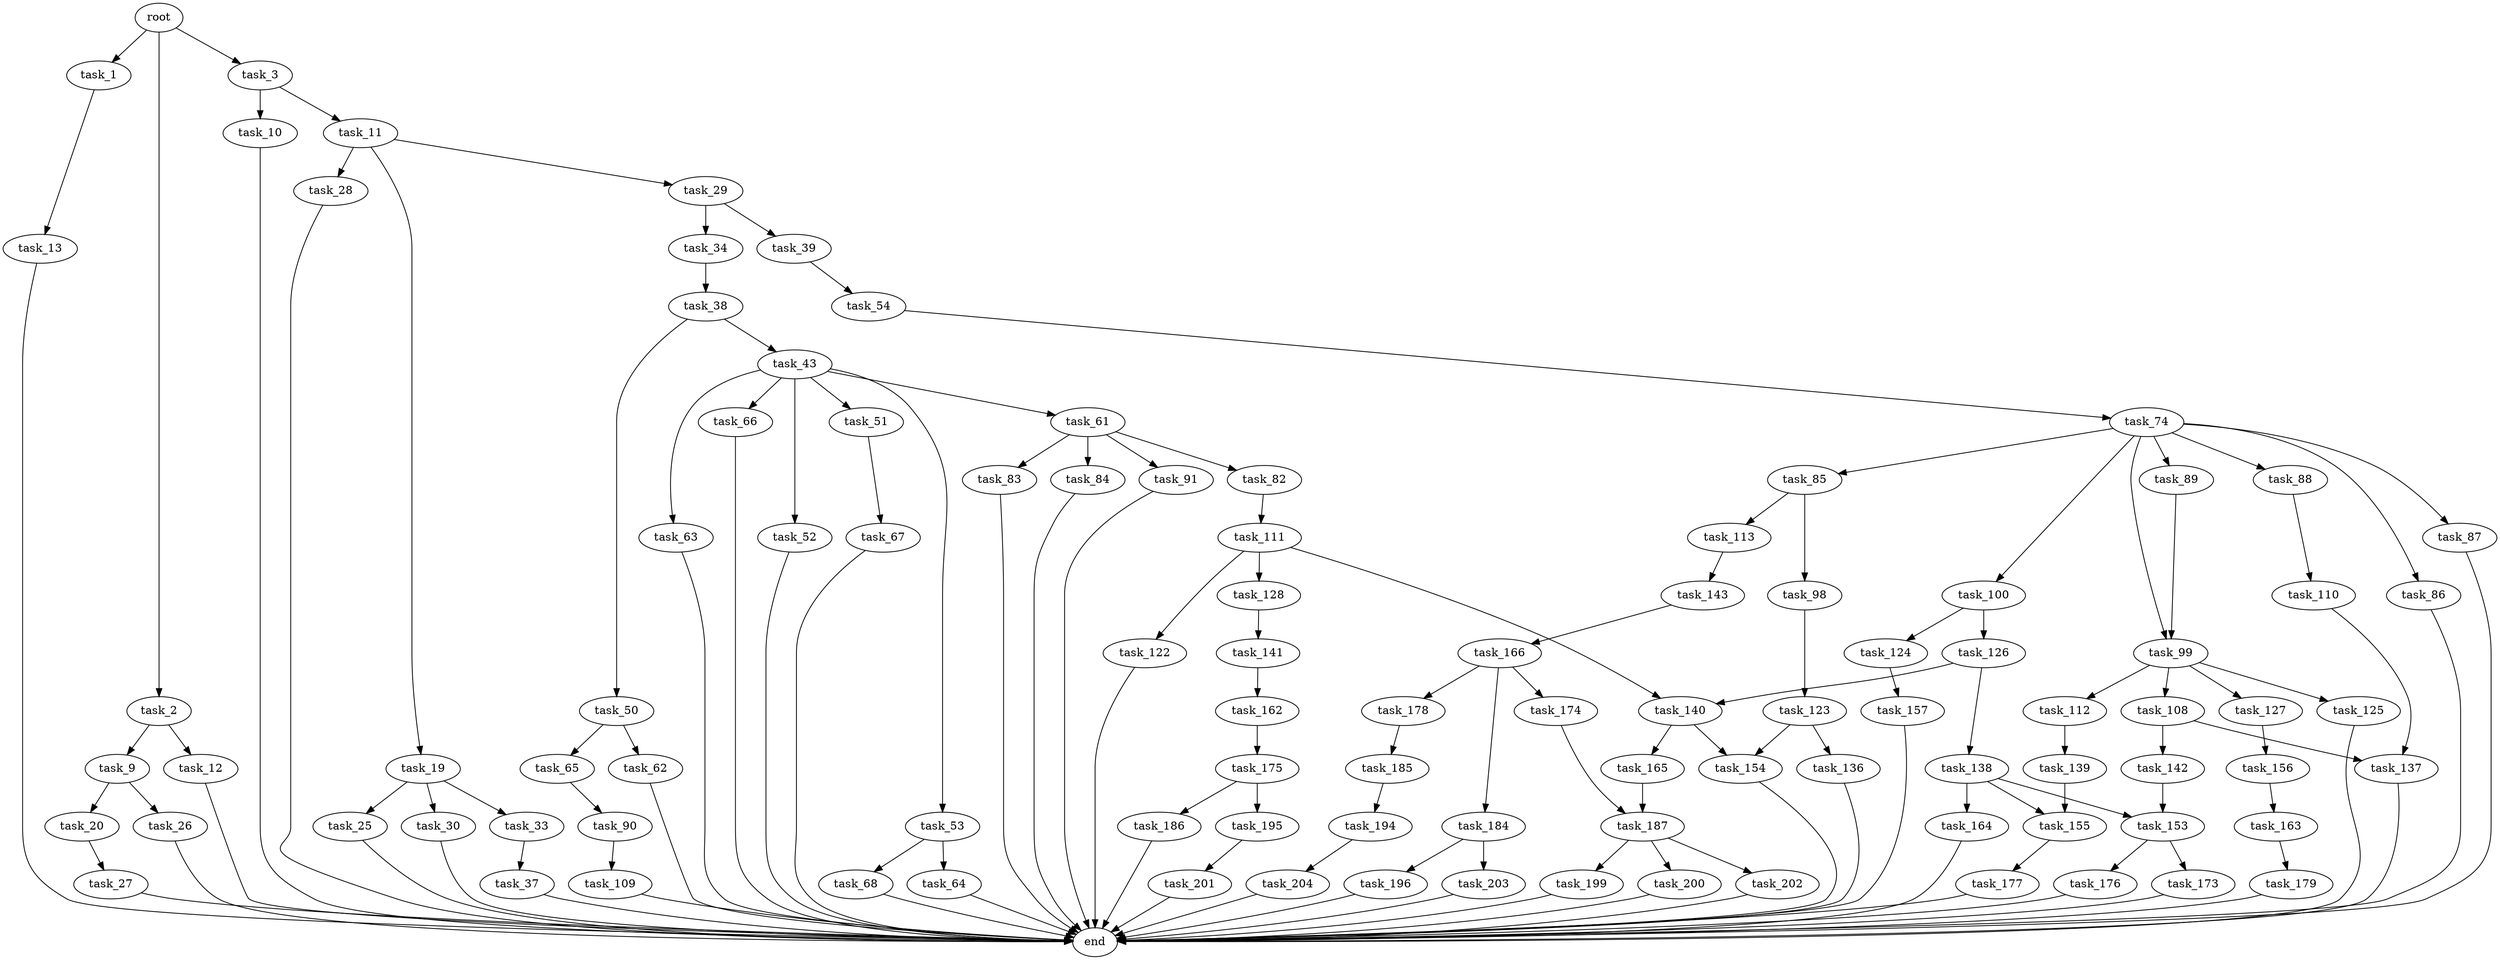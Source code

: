 digraph G {
  root [size="0.000000"];
  task_1 [size="125234524152.000000"];
  task_2 [size="1073741824000.000000"];
  task_3 [size="245462413578.000000"];
  task_13 [size="21038443809.000000"];
  task_9 [size="368293445632.000000"];
  task_12 [size="28991029248.000000"];
  task_10 [size="1073741824000.000000"];
  task_11 [size="6164209791.000000"];
  task_20 [size="236304061720.000000"];
  task_26 [size="782757789696.000000"];
  end [size="0.000000"];
  task_19 [size="11247787618.000000"];
  task_28 [size="7227383741.000000"];
  task_29 [size="38475487788.000000"];
  task_25 [size="22767956005.000000"];
  task_30 [size="782757789696.000000"];
  task_33 [size="4243490931.000000"];
  task_27 [size="10882780402.000000"];
  task_34 [size="42399531950.000000"];
  task_39 [size="68719476736.000000"];
  task_37 [size="368293445632.000000"];
  task_38 [size="68719476736.000000"];
  task_43 [size="368293445632.000000"];
  task_50 [size="2629744011.000000"];
  task_54 [size="217101052350.000000"];
  task_51 [size="1073741824000.000000"];
  task_52 [size="368293445632.000000"];
  task_53 [size="5717864034.000000"];
  task_61 [size="23137175100.000000"];
  task_63 [size="35541226842.000000"];
  task_66 [size="134217728000.000000"];
  task_62 [size="368293445632.000000"];
  task_65 [size="15569621797.000000"];
  task_67 [size="280109348.000000"];
  task_64 [size="8720960437.000000"];
  task_68 [size="28991029248.000000"];
  task_74 [size="22308419427.000000"];
  task_82 [size="35679846667.000000"];
  task_83 [size="85676625744.000000"];
  task_84 [size="939464075201.000000"];
  task_91 [size="33364530416.000000"];
  task_90 [size="231928233984.000000"];
  task_85 [size="130672961741.000000"];
  task_86 [size="607030304638.000000"];
  task_87 [size="2745327860.000000"];
  task_88 [size="15898200249.000000"];
  task_89 [size="112443121459.000000"];
  task_99 [size="134217728000.000000"];
  task_100 [size="14505861484.000000"];
  task_111 [size="15750713638.000000"];
  task_98 [size="961416439097.000000"];
  task_113 [size="55898584754.000000"];
  task_110 [size="102392875224.000000"];
  task_109 [size="28991029248.000000"];
  task_123 [size="549755813888.000000"];
  task_108 [size="673791366.000000"];
  task_112 [size="192426039434.000000"];
  task_125 [size="259670368902.000000"];
  task_127 [size="1531031357.000000"];
  task_124 [size="368293445632.000000"];
  task_126 [size="541554820351.000000"];
  task_137 [size="612656311.000000"];
  task_142 [size="587029075828.000000"];
  task_122 [size="134217728000.000000"];
  task_128 [size="272254900406.000000"];
  task_140 [size="10105879672.000000"];
  task_139 [size="4129307105.000000"];
  task_143 [size="124667822688.000000"];
  task_136 [size="7781280364.000000"];
  task_154 [size="7153643781.000000"];
  task_157 [size="134217728000.000000"];
  task_138 [size="231928233984.000000"];
  task_156 [size="747265626311.000000"];
  task_141 [size="1073741824000.000000"];
  task_153 [size="134217728000.000000"];
  task_155 [size="19724251168.000000"];
  task_164 [size="8589934592.000000"];
  task_165 [size="68719476736.000000"];
  task_162 [size="27562893826.000000"];
  task_166 [size="939107751114.000000"];
  task_173 [size="54112102196.000000"];
  task_176 [size="231928233984.000000"];
  task_177 [size="178341537599.000000"];
  task_163 [size="549755813888.000000"];
  task_175 [size="68719476736.000000"];
  task_179 [size="7608804118.000000"];
  task_187 [size="8589934592.000000"];
  task_174 [size="88972870080.000000"];
  task_178 [size="305281260761.000000"];
  task_184 [size="3574119326.000000"];
  task_186 [size="13284684827.000000"];
  task_195 [size="68719476736.000000"];
  task_185 [size="786048977.000000"];
  task_196 [size="883791720552.000000"];
  task_203 [size="8589934592.000000"];
  task_194 [size="100907141391.000000"];
  task_199 [size="419010113307.000000"];
  task_200 [size="8573165864.000000"];
  task_202 [size="782757789696.000000"];
  task_204 [size="382966344038.000000"];
  task_201 [size="401466567036.000000"];

  root -> task_1 [size="1.000000"];
  root -> task_2 [size="1.000000"];
  root -> task_3 [size="1.000000"];
  task_1 -> task_13 [size="134217728.000000"];
  task_2 -> task_9 [size="838860800.000000"];
  task_2 -> task_12 [size="838860800.000000"];
  task_3 -> task_10 [size="301989888.000000"];
  task_3 -> task_11 [size="301989888.000000"];
  task_13 -> end [size="1.000000"];
  task_9 -> task_20 [size="411041792.000000"];
  task_9 -> task_26 [size="411041792.000000"];
  task_12 -> end [size="1.000000"];
  task_10 -> end [size="1.000000"];
  task_11 -> task_19 [size="209715200.000000"];
  task_11 -> task_28 [size="209715200.000000"];
  task_11 -> task_29 [size="209715200.000000"];
  task_20 -> task_27 [size="838860800.000000"];
  task_26 -> end [size="1.000000"];
  task_19 -> task_25 [size="209715200.000000"];
  task_19 -> task_30 [size="209715200.000000"];
  task_19 -> task_33 [size="209715200.000000"];
  task_28 -> end [size="1.000000"];
  task_29 -> task_34 [size="134217728.000000"];
  task_29 -> task_39 [size="134217728.000000"];
  task_25 -> end [size="1.000000"];
  task_30 -> end [size="1.000000"];
  task_33 -> task_37 [size="134217728.000000"];
  task_27 -> end [size="1.000000"];
  task_34 -> task_38 [size="33554432.000000"];
  task_39 -> task_54 [size="134217728.000000"];
  task_37 -> end [size="1.000000"];
  task_38 -> task_43 [size="134217728.000000"];
  task_38 -> task_50 [size="134217728.000000"];
  task_43 -> task_51 [size="411041792.000000"];
  task_43 -> task_52 [size="411041792.000000"];
  task_43 -> task_53 [size="411041792.000000"];
  task_43 -> task_61 [size="411041792.000000"];
  task_43 -> task_63 [size="411041792.000000"];
  task_43 -> task_66 [size="411041792.000000"];
  task_50 -> task_62 [size="209715200.000000"];
  task_50 -> task_65 [size="209715200.000000"];
  task_54 -> task_74 [size="301989888.000000"];
  task_51 -> task_67 [size="838860800.000000"];
  task_52 -> end [size="1.000000"];
  task_53 -> task_64 [size="134217728.000000"];
  task_53 -> task_68 [size="134217728.000000"];
  task_61 -> task_82 [size="536870912.000000"];
  task_61 -> task_83 [size="536870912.000000"];
  task_61 -> task_84 [size="536870912.000000"];
  task_61 -> task_91 [size="536870912.000000"];
  task_63 -> end [size="1.000000"];
  task_66 -> end [size="1.000000"];
  task_62 -> end [size="1.000000"];
  task_65 -> task_90 [size="838860800.000000"];
  task_67 -> end [size="1.000000"];
  task_64 -> end [size="1.000000"];
  task_68 -> end [size="1.000000"];
  task_74 -> task_85 [size="33554432.000000"];
  task_74 -> task_86 [size="33554432.000000"];
  task_74 -> task_87 [size="33554432.000000"];
  task_74 -> task_88 [size="33554432.000000"];
  task_74 -> task_89 [size="33554432.000000"];
  task_74 -> task_99 [size="33554432.000000"];
  task_74 -> task_100 [size="33554432.000000"];
  task_82 -> task_111 [size="679477248.000000"];
  task_83 -> end [size="1.000000"];
  task_84 -> end [size="1.000000"];
  task_91 -> end [size="1.000000"];
  task_90 -> task_109 [size="301989888.000000"];
  task_85 -> task_98 [size="301989888.000000"];
  task_85 -> task_113 [size="301989888.000000"];
  task_86 -> end [size="1.000000"];
  task_87 -> end [size="1.000000"];
  task_88 -> task_110 [size="301989888.000000"];
  task_89 -> task_99 [size="301989888.000000"];
  task_99 -> task_108 [size="209715200.000000"];
  task_99 -> task_112 [size="209715200.000000"];
  task_99 -> task_125 [size="209715200.000000"];
  task_99 -> task_127 [size="209715200.000000"];
  task_100 -> task_124 [size="411041792.000000"];
  task_100 -> task_126 [size="411041792.000000"];
  task_111 -> task_122 [size="33554432.000000"];
  task_111 -> task_128 [size="33554432.000000"];
  task_111 -> task_140 [size="33554432.000000"];
  task_98 -> task_123 [size="679477248.000000"];
  task_113 -> task_143 [size="209715200.000000"];
  task_110 -> task_137 [size="134217728.000000"];
  task_109 -> end [size="1.000000"];
  task_123 -> task_136 [size="536870912.000000"];
  task_123 -> task_154 [size="536870912.000000"];
  task_108 -> task_137 [size="75497472.000000"];
  task_108 -> task_142 [size="75497472.000000"];
  task_112 -> task_139 [size="679477248.000000"];
  task_125 -> end [size="1.000000"];
  task_127 -> task_156 [size="33554432.000000"];
  task_124 -> task_157 [size="411041792.000000"];
  task_126 -> task_138 [size="838860800.000000"];
  task_126 -> task_140 [size="838860800.000000"];
  task_137 -> end [size="1.000000"];
  task_142 -> task_153 [size="536870912.000000"];
  task_122 -> end [size="1.000000"];
  task_128 -> task_141 [size="301989888.000000"];
  task_140 -> task_154 [size="411041792.000000"];
  task_140 -> task_165 [size="411041792.000000"];
  task_139 -> task_155 [size="75497472.000000"];
  task_143 -> task_166 [size="134217728.000000"];
  task_136 -> end [size="1.000000"];
  task_154 -> end [size="1.000000"];
  task_157 -> end [size="1.000000"];
  task_138 -> task_153 [size="301989888.000000"];
  task_138 -> task_155 [size="301989888.000000"];
  task_138 -> task_164 [size="301989888.000000"];
  task_156 -> task_163 [size="838860800.000000"];
  task_141 -> task_162 [size="838860800.000000"];
  task_153 -> task_173 [size="209715200.000000"];
  task_153 -> task_176 [size="209715200.000000"];
  task_155 -> task_177 [size="411041792.000000"];
  task_164 -> end [size="1.000000"];
  task_165 -> task_187 [size="134217728.000000"];
  task_162 -> task_175 [size="33554432.000000"];
  task_166 -> task_174 [size="679477248.000000"];
  task_166 -> task_178 [size="679477248.000000"];
  task_166 -> task_184 [size="679477248.000000"];
  task_173 -> end [size="1.000000"];
  task_176 -> end [size="1.000000"];
  task_177 -> end [size="1.000000"];
  task_163 -> task_179 [size="536870912.000000"];
  task_175 -> task_186 [size="134217728.000000"];
  task_175 -> task_195 [size="134217728.000000"];
  task_179 -> end [size="1.000000"];
  task_187 -> task_199 [size="33554432.000000"];
  task_187 -> task_200 [size="33554432.000000"];
  task_187 -> task_202 [size="33554432.000000"];
  task_174 -> task_187 [size="134217728.000000"];
  task_178 -> task_185 [size="209715200.000000"];
  task_184 -> task_196 [size="134217728.000000"];
  task_184 -> task_203 [size="134217728.000000"];
  task_186 -> end [size="1.000000"];
  task_195 -> task_201 [size="134217728.000000"];
  task_185 -> task_194 [size="75497472.000000"];
  task_196 -> end [size="1.000000"];
  task_203 -> end [size="1.000000"];
  task_194 -> task_204 [size="209715200.000000"];
  task_199 -> end [size="1.000000"];
  task_200 -> end [size="1.000000"];
  task_202 -> end [size="1.000000"];
  task_204 -> end [size="1.000000"];
  task_201 -> end [size="1.000000"];
}
